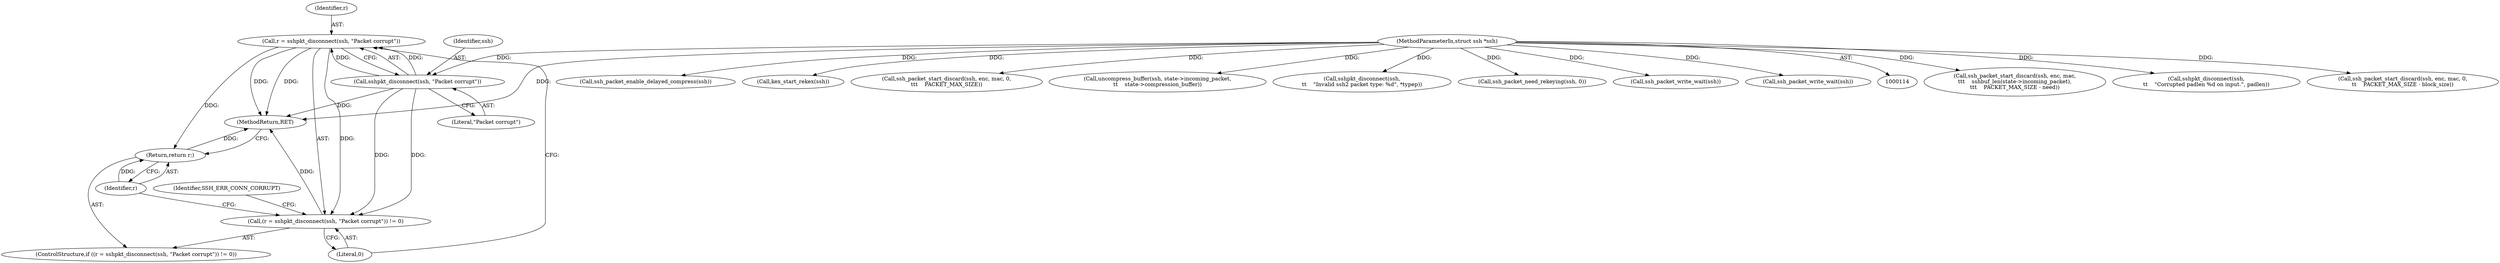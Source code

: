 digraph "0_mindrot_28652bca29046f62c7045e933e6b931de1d16737_0@API" {
"1000310" [label="(Call,r = sshpkt_disconnect(ssh, \"Packet corrupt\"))"];
"1000312" [label="(Call,sshpkt_disconnect(ssh, \"Packet corrupt\"))"];
"1000115" [label="(MethodParameterIn,struct ssh *ssh)"];
"1000309" [label="(Call,(r = sshpkt_disconnect(ssh, \"Packet corrupt\")) != 0)"];
"1000316" [label="(Return,return r;)"];
"1000316" [label="(Return,return r;)"];
"1000311" [label="(Identifier,r)"];
"1000679" [label="(Call,ssh_packet_start_discard(ssh, enc, mac,\n\t\t\t    sshbuf_len(state->incoming_packet),\n\t\t\t    PACKET_MAX_SIZE - need))"];
"1000310" [label="(Call,r = sshpkt_disconnect(ssh, \"Packet corrupt\"))"];
"1000798" [label="(Call,sshpkt_disconnect(ssh,\n\t\t    \"Corrupted padlen %d on input.\", padlen))"];
"1000494" [label="(Call,ssh_packet_start_discard(ssh, enc, mac, 0,\n\t\t    PACKET_MAX_SIZE - block_size))"];
"1000314" [label="(Literal,\"Packet corrupt\")"];
"1000959" [label="(Call,ssh_packet_enable_delayed_compress(ssh))"];
"1000992" [label="(Call,kex_start_rekex(ssh))"];
"1000313" [label="(Identifier,ssh)"];
"1000427" [label="(Call,ssh_packet_start_discard(ssh, enc, mac, 0,\n\t\t\t    PACKET_MAX_SIZE))"];
"1000315" [label="(Literal,0)"];
"1000858" [label="(Call,uncompress_buffer(ssh, state->incoming_packet,\n\t\t    state->compression_buffer))"];
"1000927" [label="(Call,sshpkt_disconnect(ssh,\n\t\t    \"Invalid ssh2 packet type: %d\", *typep))"];
"1000115" [label="(MethodParameterIn,struct ssh *ssh)"];
"1000981" [label="(Call,ssh_packet_need_rekeying(ssh, 0))"];
"1001000" [label="(MethodReturn,RET)"];
"1000312" [label="(Call,sshpkt_disconnect(ssh, \"Packet corrupt\"))"];
"1000308" [label="(ControlStructure,if ((r = sshpkt_disconnect(ssh, \"Packet corrupt\")) != 0))"];
"1000309" [label="(Call,(r = sshpkt_disconnect(ssh, \"Packet corrupt\")) != 0)"];
"1000806" [label="(Call,ssh_packet_write_wait(ssh))"];
"1000317" [label="(Identifier,r)"];
"1000319" [label="(Identifier,SSH_ERR_CONN_CORRUPT)"];
"1000936" [label="(Call,ssh_packet_write_wait(ssh))"];
"1000310" -> "1000309"  [label="AST: "];
"1000310" -> "1000312"  [label="CFG: "];
"1000311" -> "1000310"  [label="AST: "];
"1000312" -> "1000310"  [label="AST: "];
"1000315" -> "1000310"  [label="CFG: "];
"1000310" -> "1001000"  [label="DDG: "];
"1000310" -> "1001000"  [label="DDG: "];
"1000310" -> "1000309"  [label="DDG: "];
"1000312" -> "1000310"  [label="DDG: "];
"1000312" -> "1000310"  [label="DDG: "];
"1000310" -> "1000316"  [label="DDG: "];
"1000312" -> "1000314"  [label="CFG: "];
"1000313" -> "1000312"  [label="AST: "];
"1000314" -> "1000312"  [label="AST: "];
"1000312" -> "1001000"  [label="DDG: "];
"1000312" -> "1000309"  [label="DDG: "];
"1000312" -> "1000309"  [label="DDG: "];
"1000115" -> "1000312"  [label="DDG: "];
"1000115" -> "1000114"  [label="AST: "];
"1000115" -> "1001000"  [label="DDG: "];
"1000115" -> "1000427"  [label="DDG: "];
"1000115" -> "1000494"  [label="DDG: "];
"1000115" -> "1000679"  [label="DDG: "];
"1000115" -> "1000798"  [label="DDG: "];
"1000115" -> "1000806"  [label="DDG: "];
"1000115" -> "1000858"  [label="DDG: "];
"1000115" -> "1000927"  [label="DDG: "];
"1000115" -> "1000936"  [label="DDG: "];
"1000115" -> "1000959"  [label="DDG: "];
"1000115" -> "1000981"  [label="DDG: "];
"1000115" -> "1000992"  [label="DDG: "];
"1000309" -> "1000308"  [label="AST: "];
"1000309" -> "1000315"  [label="CFG: "];
"1000315" -> "1000309"  [label="AST: "];
"1000317" -> "1000309"  [label="CFG: "];
"1000319" -> "1000309"  [label="CFG: "];
"1000309" -> "1001000"  [label="DDG: "];
"1000316" -> "1000308"  [label="AST: "];
"1000316" -> "1000317"  [label="CFG: "];
"1000317" -> "1000316"  [label="AST: "];
"1001000" -> "1000316"  [label="CFG: "];
"1000316" -> "1001000"  [label="DDG: "];
"1000317" -> "1000316"  [label="DDG: "];
}
